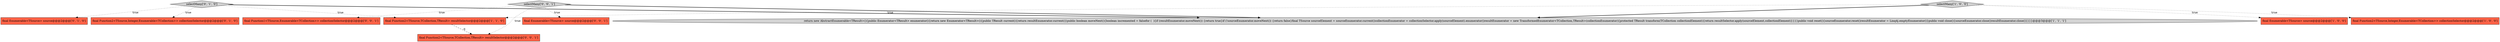 digraph {
5 [style = filled, label = "selectMany['0', '1', '0']", fillcolor = lightgray, shape = diamond image = "AAA0AAABBB2BBB"];
8 [style = filled, label = "selectMany['0', '0', '1']", fillcolor = lightgray, shape = diamond image = "AAA0AAABBB3BBB"];
7 [style = filled, label = "final Function2<TSource,Integer,Enumerable<TCollection>> collectionSelector@@@2@@@['0', '1', '0']", fillcolor = tomato, shape = box image = "AAA0AAABBB2BBB"];
4 [style = filled, label = "selectMany['1', '0', '0']", fillcolor = lightgray, shape = diamond image = "AAA0AAABBB1BBB"];
9 [style = filled, label = "final Enumerable<TSource> source@@@2@@@['0', '0', '1']", fillcolor = tomato, shape = box image = "AAA0AAABBB3BBB"];
2 [style = filled, label = "final Function2<TSource,TCollection,TResult> resultSelector@@@2@@@['1', '1', '0']", fillcolor = tomato, shape = box image = "AAA0AAABBB1BBB"];
11 [style = filled, label = "final Function2<TSource,TCollection,TResult> resultSelector@@@2@@@['0', '0', '1']", fillcolor = tomato, shape = box image = "AAA0AAABBB3BBB"];
10 [style = filled, label = "final Function1<TSource,Enumerable<TCollection>> collectionSelector@@@2@@@['0', '0', '1']", fillcolor = tomato, shape = box image = "AAA0AAABBB3BBB"];
1 [style = filled, label = "final Enumerable<TSource> source@@@2@@@['1', '0', '0']", fillcolor = tomato, shape = box image = "AAA0AAABBB1BBB"];
6 [style = filled, label = "final Enumerable<TSource> source@@@2@@@['0', '1', '0']", fillcolor = tomato, shape = box image = "AAA0AAABBB2BBB"];
0 [style = filled, label = "final Function2<TSource,Integer,Enumerable<TCollection>> collectionSelector@@@2@@@['1', '0', '0']", fillcolor = tomato, shape = box image = "AAA0AAABBB1BBB"];
3 [style = filled, label = "return new AbstractEnumerable<TResult>(){public Enumerator<TResult> enumerator(){return new Enumerator<TResult>(){public TResult current(){return resultEnumerator.current()}public boolean moveNext(){boolean incremented = falsefor (  ){if (resultEnumerator.moveNext()) {return true}if (!sourceEnumerator.moveNext()) {return false}final TSource sourceElement = sourceEnumerator.current()collectionEnumerator = collectionSelector.apply(sourceElement).enumerator()resultEnumerator = new TransformedEnumerator<TCollection,TResult>(collectionEnumerator){protected TResult transform(TCollection collectionElement){return resultSelector.apply(sourceElement,collectionElement)}}}}public void reset(){sourceEnumerator.reset()resultEnumerator = Linq4j.emptyEnumerator()}public void close(){sourceEnumerator.close()resultEnumerator.close()}}}}@@@3@@@['1', '1', '1']", fillcolor = lightgray, shape = ellipse image = "AAA0AAABBB1BBB"];
8->11 [style = dotted, label="true"];
5->6 [style = dotted, label="true"];
5->3 [style = bold, label=""];
4->3 [style = bold, label=""];
2->11 [style = dashed, label="0"];
8->9 [style = dotted, label="true"];
8->10 [style = dotted, label="true"];
4->1 [style = dotted, label="true"];
5->7 [style = dotted, label="true"];
4->2 [style = dotted, label="true"];
4->0 [style = dotted, label="true"];
5->2 [style = dotted, label="true"];
8->3 [style = bold, label=""];
}
